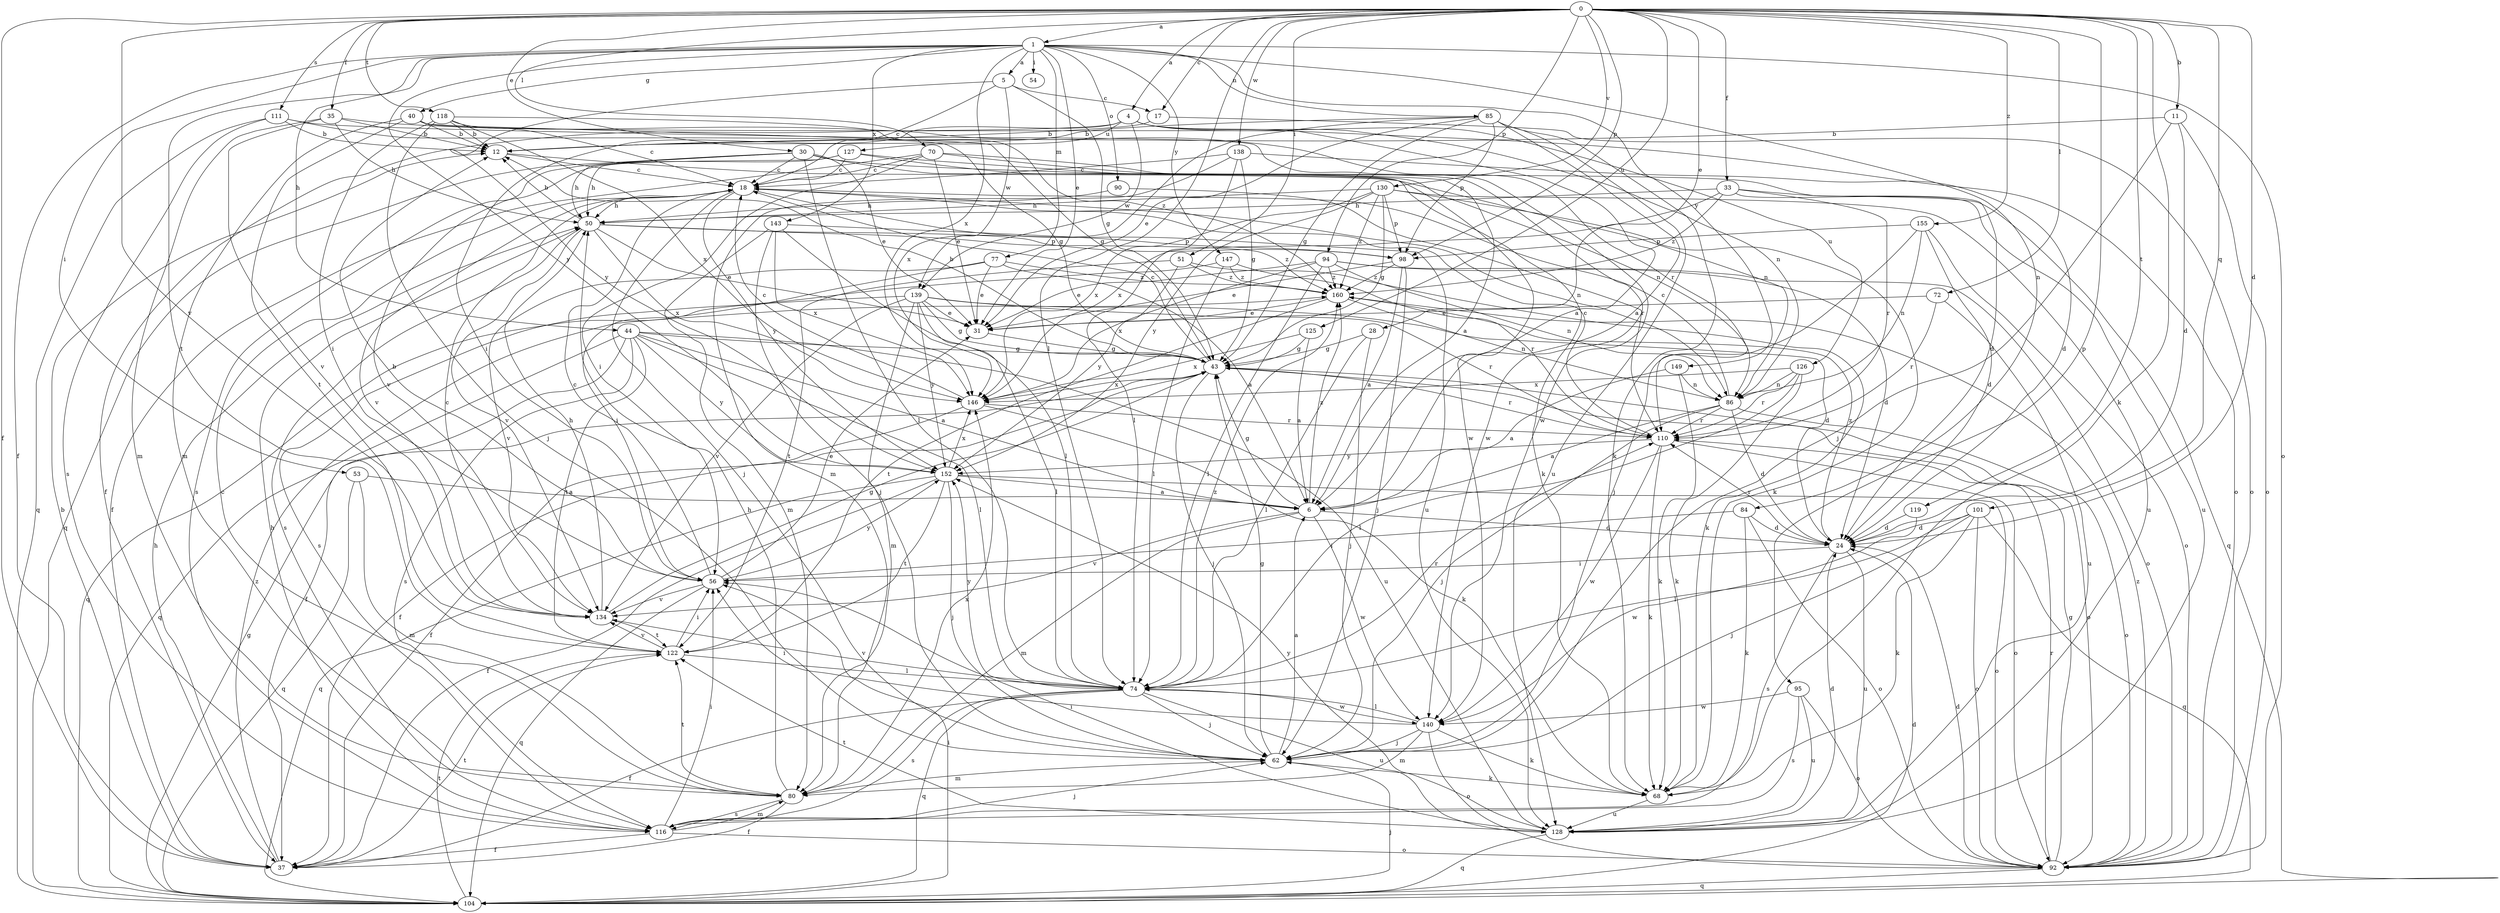 strict digraph  {
0;
1;
4;
5;
6;
11;
12;
17;
18;
24;
28;
30;
31;
33;
35;
37;
40;
43;
44;
50;
51;
53;
54;
56;
62;
68;
70;
72;
74;
77;
80;
84;
85;
86;
90;
92;
94;
95;
98;
101;
104;
110;
111;
116;
118;
119;
122;
125;
126;
127;
128;
130;
134;
138;
139;
140;
143;
146;
147;
149;
152;
155;
160;
0 -> 1  [label=a];
0 -> 4  [label=a];
0 -> 11  [label=b];
0 -> 17  [label=c];
0 -> 24  [label=d];
0 -> 28  [label=e];
0 -> 30  [label=e];
0 -> 33  [label=f];
0 -> 35  [label=f];
0 -> 37  [label=f];
0 -> 51  [label=i];
0 -> 68  [label=k];
0 -> 70  [label=l];
0 -> 72  [label=l];
0 -> 74  [label=l];
0 -> 94  [label=p];
0 -> 95  [label=p];
0 -> 98  [label=p];
0 -> 101  [label=q];
0 -> 111  [label=s];
0 -> 118  [label=t];
0 -> 119  [label=t];
0 -> 125  [label=u];
0 -> 130  [label=v];
0 -> 134  [label=v];
0 -> 138  [label=w];
0 -> 155  [label=z];
1 -> 5  [label=a];
1 -> 31  [label=e];
1 -> 37  [label=f];
1 -> 40  [label=g];
1 -> 44  [label=h];
1 -> 53  [label=i];
1 -> 54  [label=i];
1 -> 77  [label=m];
1 -> 84  [label=n];
1 -> 85  [label=n];
1 -> 90  [label=o];
1 -> 92  [label=o];
1 -> 122  [label=t];
1 -> 143  [label=x];
1 -> 146  [label=x];
1 -> 147  [label=y];
1 -> 149  [label=y];
1 -> 152  [label=y];
4 -> 6  [label=a];
4 -> 37  [label=f];
4 -> 56  [label=i];
4 -> 86  [label=n];
4 -> 126  [label=u];
4 -> 127  [label=u];
4 -> 139  [label=w];
5 -> 17  [label=c];
5 -> 18  [label=c];
5 -> 43  [label=g];
5 -> 139  [label=w];
5 -> 152  [label=y];
6 -> 24  [label=d];
6 -> 43  [label=g];
6 -> 80  [label=m];
6 -> 134  [label=v];
6 -> 140  [label=w];
6 -> 160  [label=z];
11 -> 12  [label=b];
11 -> 24  [label=d];
11 -> 62  [label=j];
11 -> 92  [label=o];
12 -> 18  [label=c];
12 -> 86  [label=n];
17 -> 12  [label=b];
17 -> 92  [label=o];
18 -> 50  [label=h];
18 -> 62  [label=j];
18 -> 86  [label=n];
18 -> 128  [label=u];
18 -> 134  [label=v];
18 -> 152  [label=y];
24 -> 56  [label=i];
24 -> 110  [label=r];
24 -> 116  [label=s];
24 -> 128  [label=u];
24 -> 160  [label=z];
28 -> 43  [label=g];
28 -> 62  [label=j];
28 -> 74  [label=l];
30 -> 18  [label=c];
30 -> 31  [label=e];
30 -> 50  [label=h];
30 -> 68  [label=k];
30 -> 74  [label=l];
30 -> 86  [label=n];
30 -> 104  [label=q];
30 -> 116  [label=s];
31 -> 43  [label=g];
33 -> 50  [label=h];
33 -> 104  [label=q];
33 -> 110  [label=r];
33 -> 128  [label=u];
33 -> 146  [label=x];
33 -> 160  [label=z];
35 -> 12  [label=b];
35 -> 50  [label=h];
35 -> 80  [label=m];
35 -> 110  [label=r];
35 -> 134  [label=v];
37 -> 12  [label=b];
37 -> 50  [label=h];
37 -> 122  [label=t];
37 -> 160  [label=z];
40 -> 12  [label=b];
40 -> 43  [label=g];
40 -> 80  [label=m];
40 -> 92  [label=o];
40 -> 122  [label=t];
43 -> 12  [label=b];
43 -> 18  [label=c];
43 -> 37  [label=f];
43 -> 62  [label=j];
43 -> 92  [label=o];
43 -> 110  [label=r];
43 -> 146  [label=x];
44 -> 6  [label=a];
44 -> 37  [label=f];
44 -> 43  [label=g];
44 -> 74  [label=l];
44 -> 104  [label=q];
44 -> 116  [label=s];
44 -> 122  [label=t];
44 -> 128  [label=u];
44 -> 152  [label=y];
50 -> 12  [label=b];
50 -> 31  [label=e];
50 -> 98  [label=p];
50 -> 116  [label=s];
50 -> 134  [label=v];
50 -> 146  [label=x];
50 -> 160  [label=z];
51 -> 68  [label=k];
51 -> 122  [label=t];
51 -> 152  [label=y];
51 -> 160  [label=z];
53 -> 6  [label=a];
53 -> 80  [label=m];
53 -> 104  [label=q];
56 -> 12  [label=b];
56 -> 18  [label=c];
56 -> 31  [label=e];
56 -> 104  [label=q];
56 -> 134  [label=v];
56 -> 152  [label=y];
62 -> 6  [label=a];
62 -> 43  [label=g];
62 -> 68  [label=k];
62 -> 80  [label=m];
68 -> 128  [label=u];
70 -> 6  [label=a];
70 -> 18  [label=c];
70 -> 31  [label=e];
70 -> 37  [label=f];
70 -> 56  [label=i];
70 -> 140  [label=w];
72 -> 31  [label=e];
72 -> 110  [label=r];
72 -> 128  [label=u];
74 -> 37  [label=f];
74 -> 62  [label=j];
74 -> 104  [label=q];
74 -> 110  [label=r];
74 -> 116  [label=s];
74 -> 128  [label=u];
74 -> 134  [label=v];
74 -> 140  [label=w];
74 -> 152  [label=y];
74 -> 160  [label=z];
77 -> 6  [label=a];
77 -> 31  [label=e];
77 -> 56  [label=i];
77 -> 134  [label=v];
77 -> 160  [label=z];
80 -> 18  [label=c];
80 -> 37  [label=f];
80 -> 50  [label=h];
80 -> 116  [label=s];
80 -> 122  [label=t];
80 -> 146  [label=x];
84 -> 24  [label=d];
84 -> 56  [label=i];
84 -> 68  [label=k];
84 -> 92  [label=o];
85 -> 6  [label=a];
85 -> 12  [label=b];
85 -> 31  [label=e];
85 -> 43  [label=g];
85 -> 68  [label=k];
85 -> 98  [label=p];
85 -> 128  [label=u];
85 -> 146  [label=x];
86 -> 6  [label=a];
86 -> 18  [label=c];
86 -> 24  [label=d];
86 -> 62  [label=j];
86 -> 92  [label=o];
86 -> 110  [label=r];
90 -> 50  [label=h];
90 -> 110  [label=r];
92 -> 24  [label=d];
92 -> 43  [label=g];
92 -> 104  [label=q];
92 -> 110  [label=r];
92 -> 160  [label=z];
94 -> 24  [label=d];
94 -> 31  [label=e];
94 -> 74  [label=l];
94 -> 86  [label=n];
94 -> 92  [label=o];
94 -> 146  [label=x];
94 -> 160  [label=z];
95 -> 92  [label=o];
95 -> 116  [label=s];
95 -> 128  [label=u];
95 -> 140  [label=w];
98 -> 6  [label=a];
98 -> 31  [label=e];
98 -> 62  [label=j];
98 -> 160  [label=z];
101 -> 24  [label=d];
101 -> 62  [label=j];
101 -> 68  [label=k];
101 -> 74  [label=l];
101 -> 92  [label=o];
101 -> 104  [label=q];
104 -> 24  [label=d];
104 -> 43  [label=g];
104 -> 56  [label=i];
104 -> 62  [label=j];
104 -> 122  [label=t];
110 -> 18  [label=c];
110 -> 68  [label=k];
110 -> 92  [label=o];
110 -> 140  [label=w];
110 -> 152  [label=y];
111 -> 12  [label=b];
111 -> 43  [label=g];
111 -> 104  [label=q];
111 -> 116  [label=s];
111 -> 140  [label=w];
116 -> 37  [label=f];
116 -> 50  [label=h];
116 -> 56  [label=i];
116 -> 62  [label=j];
116 -> 80  [label=m];
116 -> 92  [label=o];
118 -> 12  [label=b];
118 -> 18  [label=c];
118 -> 56  [label=i];
118 -> 62  [label=j];
118 -> 146  [label=x];
118 -> 160  [label=z];
119 -> 24  [label=d];
119 -> 140  [label=w];
122 -> 56  [label=i];
122 -> 74  [label=l];
122 -> 134  [label=v];
125 -> 6  [label=a];
125 -> 43  [label=g];
125 -> 146  [label=x];
126 -> 68  [label=k];
126 -> 74  [label=l];
126 -> 86  [label=n];
126 -> 110  [label=r];
126 -> 146  [label=x];
127 -> 18  [label=c];
127 -> 24  [label=d];
127 -> 50  [label=h];
127 -> 134  [label=v];
127 -> 140  [label=w];
128 -> 24  [label=d];
128 -> 56  [label=i];
128 -> 104  [label=q];
128 -> 122  [label=t];
128 -> 152  [label=y];
130 -> 43  [label=g];
130 -> 50  [label=h];
130 -> 68  [label=k];
130 -> 98  [label=p];
130 -> 128  [label=u];
130 -> 146  [label=x];
130 -> 152  [label=y];
130 -> 160  [label=z];
134 -> 18  [label=c];
134 -> 43  [label=g];
134 -> 50  [label=h];
134 -> 122  [label=t];
138 -> 18  [label=c];
138 -> 24  [label=d];
138 -> 43  [label=g];
138 -> 74  [label=l];
138 -> 80  [label=m];
139 -> 24  [label=d];
139 -> 31  [label=e];
139 -> 43  [label=g];
139 -> 74  [label=l];
139 -> 80  [label=m];
139 -> 104  [label=q];
139 -> 110  [label=r];
139 -> 134  [label=v];
139 -> 152  [label=y];
140 -> 56  [label=i];
140 -> 62  [label=j];
140 -> 68  [label=k];
140 -> 74  [label=l];
140 -> 80  [label=m];
140 -> 92  [label=o];
143 -> 62  [label=j];
143 -> 74  [label=l];
143 -> 80  [label=m];
143 -> 98  [label=p];
143 -> 146  [label=x];
146 -> 18  [label=c];
146 -> 37  [label=f];
146 -> 68  [label=k];
146 -> 110  [label=r];
147 -> 74  [label=l];
147 -> 110  [label=r];
147 -> 116  [label=s];
147 -> 160  [label=z];
149 -> 6  [label=a];
149 -> 68  [label=k];
149 -> 86  [label=n];
152 -> 6  [label=a];
152 -> 37  [label=f];
152 -> 62  [label=j];
152 -> 92  [label=o];
152 -> 104  [label=q];
152 -> 122  [label=t];
152 -> 146  [label=x];
155 -> 24  [label=d];
155 -> 62  [label=j];
155 -> 86  [label=n];
155 -> 92  [label=o];
155 -> 98  [label=p];
160 -> 31  [label=e];
160 -> 86  [label=n];
160 -> 122  [label=t];
}
